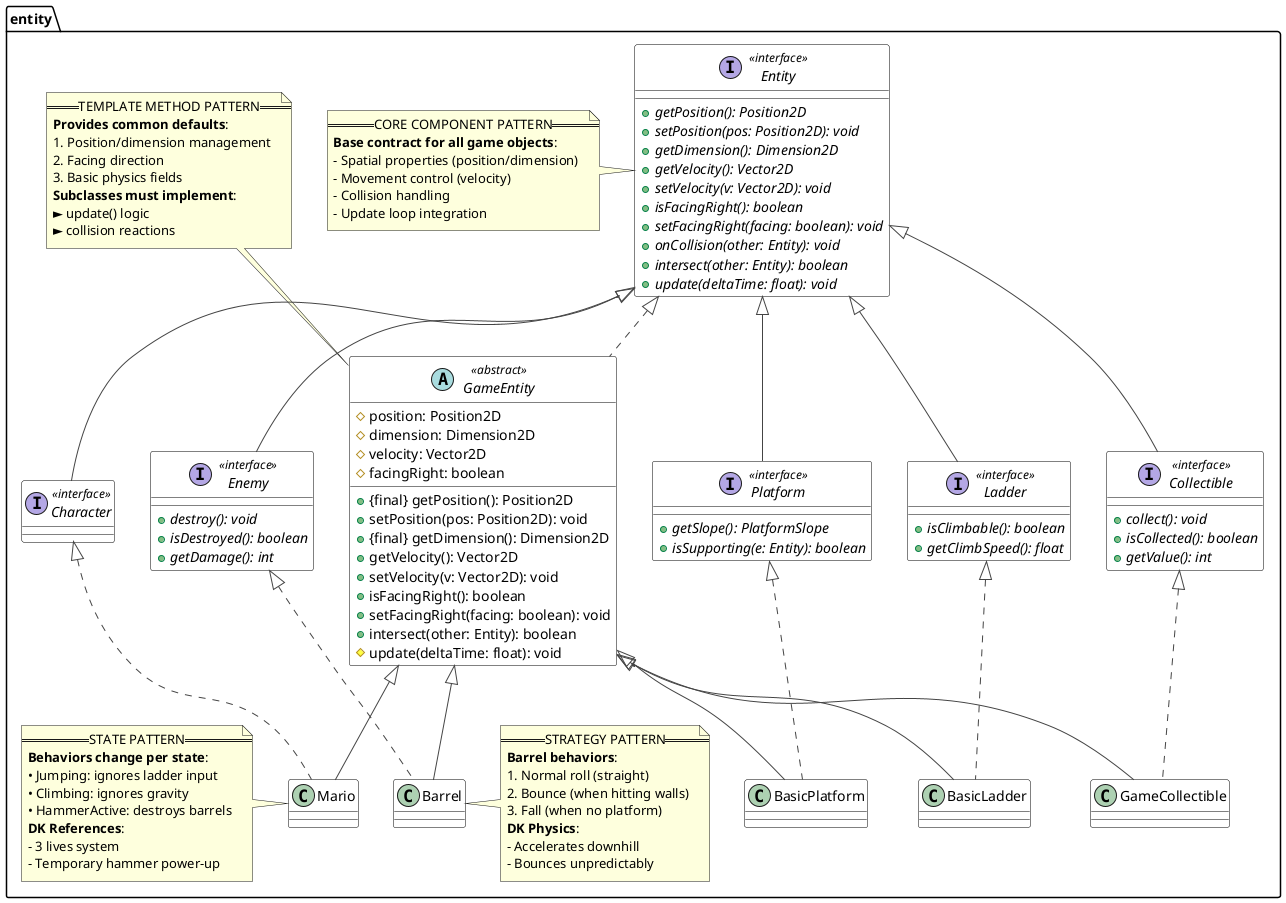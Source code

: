 @startuml coffeBreak.entity

    skinparam class {
        BackgroundColor White
        BorderColor Black
        ArrowColor #444
        NoteBackgroundColor #F9F9F9
    }

    package "entity" {
        ' ========================
        ' CORE INTERFACES
        ' ========================
        interface Entity <<interface>> {
            + {abstract} getPosition(): Position2D
            + {abstract} setPosition(pos: Position2D): void
            + {abstract} getDimension(): Dimension2D
            + {abstract} getVelocity(): Vector2D
            + {abstract} setVelocity(v: Vector2D): void
            + {abstract} isFacingRight(): boolean
            + {abstract} setFacingRight(facing: boolean): void
            + {abstract} onCollision(other: Entity): void
            + {abstract} intersect(other: Entity): boolean
            + {abstract} update(deltaTime: float): void
        }

        interface Character <<interface>> extends Entity

        interface Enemy <<interface>> extends Entity {
            + {abstract} destroy(): void
            + {abstract} isDestroyed(): boolean
            + {abstract} getDamage(): int
        }

        interface Platform <<interface>> extends Entity {
            + {abstract} getSlope(): PlatformSlope
            + {abstract} isSupporting(e: Entity): boolean
        }

        interface Ladder <<interface>> extends Entity {
            + {abstract} isClimbable(): boolean
            + {abstract} getClimbSpeed(): float
        }

        interface Collectible <<interface>> extends Entity {
            + {abstract} collect(): void
            + {abstract} isCollected(): boolean
            + {abstract} getValue(): int
        }

        ' ========================
        ' ABSTRACT CLASSES
        ' ========================
        abstract GameEntity <<abstract>> implements Entity{
            # position: Position2D
            # dimension: Dimension2D
            # velocity: Vector2D
            # facingRight: boolean
            + {final} getPosition(): Position2D
            + setPosition(pos: Position2D): void
            + {final} getDimension(): Dimension2D
            + getVelocity(): Vector2D
            + setVelocity(v: Vector2D): void
            + isFacingRight(): boolean
            + setFacingRight(facing: boolean): void
            + intersect(other: Entity): boolean
            # update(deltaTime: float): void
        }

        ' ========================
        ' CONCRETE ENTITIES (DK-STYLE)
        ' ========================
        class Mario extends GameEntity implements Character
        class Barrel extends GameEntity implements Enemy 
        class BasicLadder extends GameEntity implements Ladder
        class BasicPlatform extends GameEntity implements Platform 
        class GameCollectible extends GameEntity implements Collectible

        ' ========================
        ' NOTES & PATTERNS
        ' ========================
        note left of Entity
            == CORE COMPONENT PATTERN ==
            **Base contract for all game objects**:
            - Spatial properties (position/dimension)
            - Movement control (velocity)
            - Collision handling
            - Update loop integration
        end note

        note left of Mario
            == STATE PATTERN ==
            **Behaviors change per state**:
            • Jumping: ignores ladder input
            • Climbing: ignores gravity
            • HammerActive: destroys barrels
            **DK References**:
            - 3 lives system
            - Temporary hammer power-up
        end note

        note top of GameEntity
            == TEMPLATE METHOD PATTERN ==
            **Provides common defaults**:
            1. Position/dimension management
            2. Facing direction
            3. Basic physics fields
            **Subclasses must implement**:
            ► update() logic
            ► collision reactions
        end note

        note right of Barrel
            == STRATEGY PATTERN ==
            **Barrel behaviors**:
            1. Normal roll (straight)
            2. Bounce (when hitting walls)
            3. Fall (when no platform)
            **DK Physics**:
            - Accelerates downhill
            - Bounces unpredictably
        end note
    }

@enduml